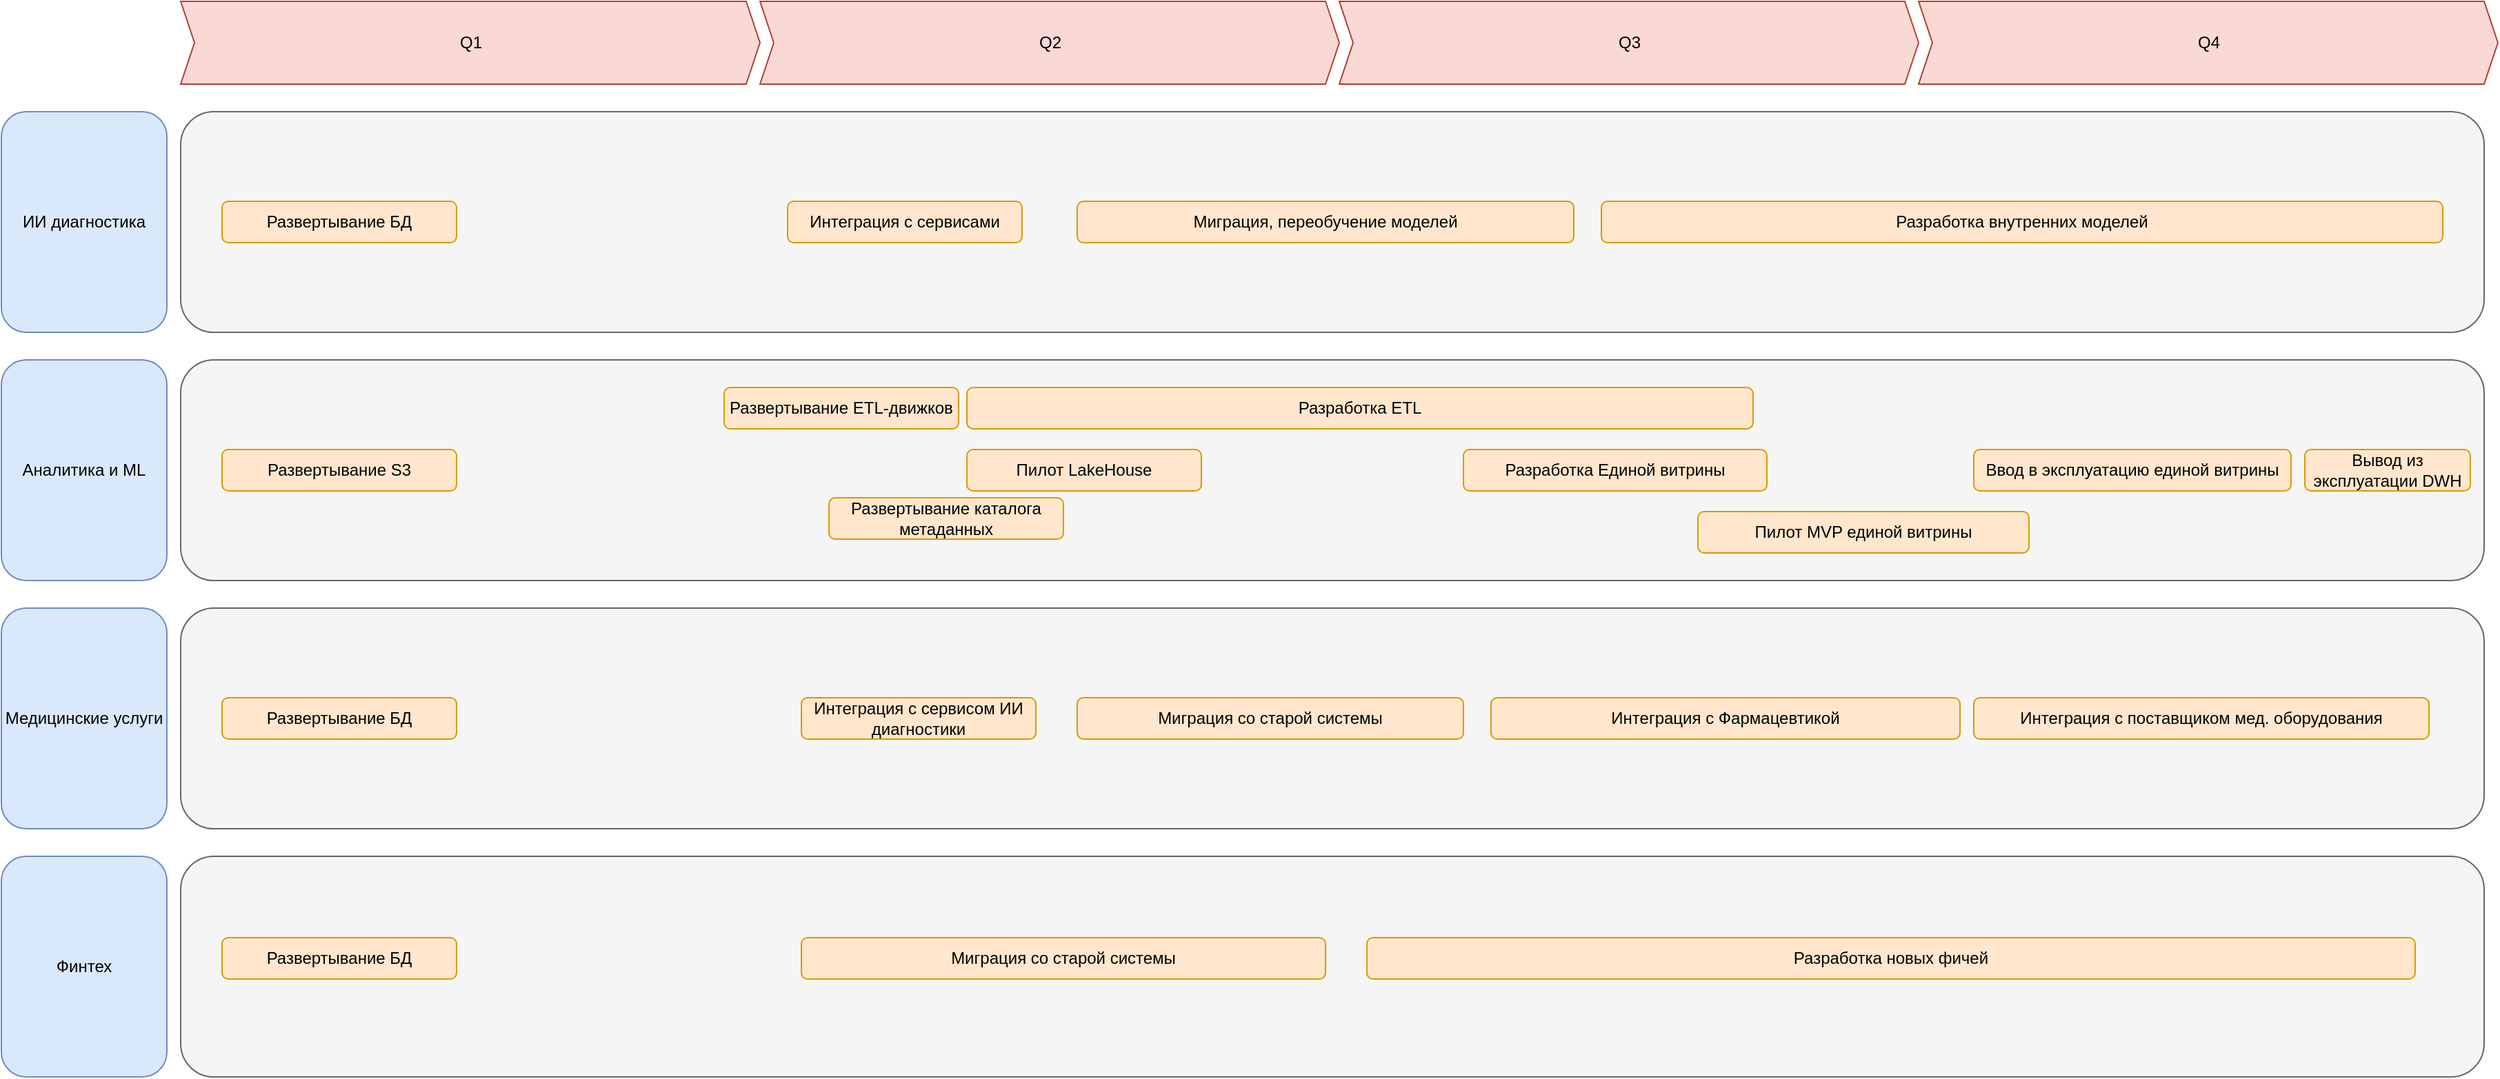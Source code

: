 <mxfile version="27.0.2">
  <diagram name="Страница — 1" id="i2fdYvcwtz1-ZjgtFgTK">
    <mxGraphModel dx="2253" dy="841" grid="1" gridSize="10" guides="1" tooltips="1" connect="1" arrows="1" fold="1" page="1" pageScale="1" pageWidth="827" pageHeight="1169" math="0" shadow="0">
      <root>
        <mxCell id="0" />
        <mxCell id="1" parent="0" />
        <mxCell id="DC0lNA1xcFuRWykVNkiX-1" value="Q1" style="html=1;shadow=0;dashed=0;align=center;verticalAlign=middle;shape=mxgraph.arrows2.arrow;dy=0;dx=10;notch=10;fillColor=#fad9d5;strokeColor=#ae4132;" parent="1" vertex="1">
          <mxGeometry x="20" y="250" width="420" height="60" as="geometry" />
        </mxCell>
        <mxCell id="DC0lNA1xcFuRWykVNkiX-2" value="Медицинские услуги" style="rounded=1;whiteSpace=wrap;html=1;fillColor=#dae8fc;strokeColor=#6c8ebf;" parent="1" vertex="1">
          <mxGeometry x="-110" y="690" width="120" height="160" as="geometry" />
        </mxCell>
        <mxCell id="DC0lNA1xcFuRWykVNkiX-3" value="ИИ диагностика" style="rounded=1;whiteSpace=wrap;html=1;fillColor=#dae8fc;strokeColor=#6c8ebf;" parent="1" vertex="1">
          <mxGeometry x="-110" y="330" width="120" height="160" as="geometry" />
        </mxCell>
        <mxCell id="DC0lNA1xcFuRWykVNkiX-4" value="Финтех" style="rounded=1;whiteSpace=wrap;html=1;fillColor=#dae8fc;strokeColor=#6c8ebf;" parent="1" vertex="1">
          <mxGeometry x="-110" y="870" width="120" height="160" as="geometry" />
        </mxCell>
        <mxCell id="DC0lNA1xcFuRWykVNkiX-5" value="Q2" style="html=1;shadow=0;dashed=0;align=center;verticalAlign=middle;shape=mxgraph.arrows2.arrow;dy=0;dx=10;notch=10;fillColor=#fad9d5;strokeColor=#ae4132;" parent="1" vertex="1">
          <mxGeometry x="440" y="250" width="420" height="60" as="geometry" />
        </mxCell>
        <mxCell id="DC0lNA1xcFuRWykVNkiX-6" value="Q3" style="html=1;shadow=0;dashed=0;align=center;verticalAlign=middle;shape=mxgraph.arrows2.arrow;dy=0;dx=10;notch=10;fillColor=#fad9d5;strokeColor=#ae4132;" parent="1" vertex="1">
          <mxGeometry x="860" y="250" width="420" height="60" as="geometry" />
        </mxCell>
        <mxCell id="DC0lNA1xcFuRWykVNkiX-7" value="" style="rounded=1;whiteSpace=wrap;html=1;fillColor=#f5f5f5;fontColor=#333333;strokeColor=#666666;" parent="1" vertex="1">
          <mxGeometry x="20" y="690" width="1670" height="160" as="geometry" />
        </mxCell>
        <mxCell id="DC0lNA1xcFuRWykVNkiX-8" value="" style="rounded=1;whiteSpace=wrap;html=1;fillColor=#f5f5f5;fontColor=#333333;strokeColor=#666666;" parent="1" vertex="1">
          <mxGeometry x="20" y="870" width="1670" height="160" as="geometry" />
        </mxCell>
        <mxCell id="DC0lNA1xcFuRWykVNkiX-9" value="" style="rounded=1;whiteSpace=wrap;html=1;fillColor=#f5f5f5;fontColor=#333333;strokeColor=#666666;" parent="1" vertex="1">
          <mxGeometry x="20" y="330" width="1670" height="160" as="geometry" />
        </mxCell>
        <mxCell id="DC0lNA1xcFuRWykVNkiX-14" value="Аналитика и ML" style="rounded=1;whiteSpace=wrap;html=1;fillColor=#dae8fc;strokeColor=#6c8ebf;" parent="1" vertex="1">
          <mxGeometry x="-110" y="510" width="120" height="160" as="geometry" />
        </mxCell>
        <mxCell id="DC0lNA1xcFuRWykVNkiX-15" value="" style="rounded=1;whiteSpace=wrap;html=1;fillColor=#f5f5f5;fontColor=#333333;strokeColor=#666666;" parent="1" vertex="1">
          <mxGeometry x="20" y="510" width="1670" height="160" as="geometry" />
        </mxCell>
        <mxCell id="DC0lNA1xcFuRWykVNkiX-18" value="Развертывание БД" style="rounded=1;whiteSpace=wrap;html=1;fillColor=#ffe6cc;strokeColor=#d79b00;" parent="1" vertex="1">
          <mxGeometry x="50" y="755" width="170" height="30" as="geometry" />
        </mxCell>
        <mxCell id="DC0lNA1xcFuRWykVNkiX-20" style="edgeStyle=orthogonalEdgeStyle;rounded=0;orthogonalLoop=1;jettySize=auto;html=1;exitX=0.5;exitY=1;exitDx=0;exitDy=0;" parent="1" edge="1">
          <mxGeometry relative="1" as="geometry">
            <mxPoint x="340" y="760" as="sourcePoint" />
            <mxPoint x="340" y="760" as="targetPoint" />
          </mxGeometry>
        </mxCell>
        <mxCell id="DC0lNA1xcFuRWykVNkiX-29" value="Q4" style="html=1;shadow=0;dashed=0;align=center;verticalAlign=middle;shape=mxgraph.arrows2.arrow;dy=0;dx=10;notch=10;fillColor=#fad9d5;strokeColor=#ae4132;" parent="1" vertex="1">
          <mxGeometry x="1280" y="250" width="420" height="60" as="geometry" />
        </mxCell>
        <mxCell id="DC0lNA1xcFuRWykVNkiX-31" value="Развертывание БД" style="rounded=1;whiteSpace=wrap;html=1;fillColor=#ffe6cc;strokeColor=#d79b00;" parent="1" vertex="1">
          <mxGeometry x="50" y="929" width="170" height="30" as="geometry" />
        </mxCell>
        <mxCell id="DC0lNA1xcFuRWykVNkiX-32" value="Развертывание БД" style="rounded=1;whiteSpace=wrap;html=1;fillColor=#ffe6cc;strokeColor=#d79b00;" parent="1" vertex="1">
          <mxGeometry x="50" y="395" width="170" height="30" as="geometry" />
        </mxCell>
        <mxCell id="DC0lNA1xcFuRWykVNkiX-33" value="Развертывание S3" style="rounded=1;whiteSpace=wrap;html=1;fillColor=#ffe6cc;strokeColor=#d79b00;" parent="1" vertex="1">
          <mxGeometry x="50" y="575" width="170" height="30" as="geometry" />
        </mxCell>
        <mxCell id="DC0lNA1xcFuRWykVNkiX-34" value="Развертывание ETL-движков" style="rounded=1;whiteSpace=wrap;html=1;fillColor=#ffe6cc;strokeColor=#d79b00;" parent="1" vertex="1">
          <mxGeometry x="414" y="530" width="170" height="30" as="geometry" />
        </mxCell>
        <mxCell id="DC0lNA1xcFuRWykVNkiX-35" value="Развертывание каталога метаданных" style="rounded=1;whiteSpace=wrap;html=1;fillColor=#ffe6cc;strokeColor=#d79b00;" parent="1" vertex="1">
          <mxGeometry x="490" y="610" width="170" height="30" as="geometry" />
        </mxCell>
        <mxCell id="DC0lNA1xcFuRWykVNkiX-36" value="Пилот LakeHouse" style="rounded=1;whiteSpace=wrap;html=1;fillColor=#ffe6cc;strokeColor=#d79b00;" parent="1" vertex="1">
          <mxGeometry x="590" y="575" width="170" height="30" as="geometry" />
        </mxCell>
        <mxCell id="DC0lNA1xcFuRWykVNkiX-37" value="Разработка Единой витрины" style="rounded=1;whiteSpace=wrap;html=1;fillColor=#ffe6cc;strokeColor=#d79b00;" parent="1" vertex="1">
          <mxGeometry x="950" y="575" width="220" height="30" as="geometry" />
        </mxCell>
        <mxCell id="DC0lNA1xcFuRWykVNkiX-43" value="Разработка ETL" style="rounded=1;whiteSpace=wrap;html=1;fillColor=#ffe6cc;strokeColor=#d79b00;" parent="1" vertex="1">
          <mxGeometry x="590" y="530" width="570" height="30" as="geometry" />
        </mxCell>
        <mxCell id="DC0lNA1xcFuRWykVNkiX-45" value="Интеграция с сервисами" style="rounded=1;whiteSpace=wrap;html=1;fillColor=#ffe6cc;strokeColor=#d79b00;" parent="1" vertex="1">
          <mxGeometry x="460" y="395" width="170" height="30" as="geometry" />
        </mxCell>
        <mxCell id="DC0lNA1xcFuRWykVNkiX-46" value="Интеграция с сервисом ИИ диагностики" style="rounded=1;whiteSpace=wrap;html=1;fillColor=#ffe6cc;strokeColor=#d79b00;" parent="1" vertex="1">
          <mxGeometry x="470" y="755" width="170" height="30" as="geometry" />
        </mxCell>
        <mxCell id="DC0lNA1xcFuRWykVNkiX-47" value="Миграция cо старой системы" style="rounded=1;whiteSpace=wrap;html=1;fillColor=#ffe6cc;strokeColor=#d79b00;" parent="1" vertex="1">
          <mxGeometry x="670" y="755" width="280" height="30" as="geometry" />
        </mxCell>
        <mxCell id="DC0lNA1xcFuRWykVNkiX-48" value="Миграция cо старой системы" style="rounded=1;whiteSpace=wrap;html=1;fillColor=#ffe6cc;strokeColor=#d79b00;" parent="1" vertex="1">
          <mxGeometry x="470" y="929" width="380" height="30" as="geometry" />
        </mxCell>
        <mxCell id="DC0lNA1xcFuRWykVNkiX-49" value="Миграция, переобучение моделей" style="rounded=1;whiteSpace=wrap;html=1;fillColor=#ffe6cc;strokeColor=#d79b00;" parent="1" vertex="1">
          <mxGeometry x="670" y="395" width="360" height="30" as="geometry" />
        </mxCell>
        <mxCell id="DC0lNA1xcFuRWykVNkiX-50" value="Пилот MVP единой витрины" style="rounded=1;whiteSpace=wrap;html=1;fillColor=#ffe6cc;strokeColor=#d79b00;" parent="1" vertex="1">
          <mxGeometry x="1120" y="620" width="240" height="30" as="geometry" />
        </mxCell>
        <mxCell id="DC0lNA1xcFuRWykVNkiX-51" value="Ввод в эксплуатацию единой витрины" style="rounded=1;whiteSpace=wrap;html=1;fillColor=#ffe6cc;strokeColor=#d79b00;" parent="1" vertex="1">
          <mxGeometry x="1320" y="575" width="230" height="30" as="geometry" />
        </mxCell>
        <mxCell id="DC0lNA1xcFuRWykVNkiX-52" value="Интеграция с Фармацевтикой" style="rounded=1;whiteSpace=wrap;html=1;fillColor=#ffe6cc;strokeColor=#d79b00;" parent="1" vertex="1">
          <mxGeometry x="970" y="755" width="340" height="30" as="geometry" />
        </mxCell>
        <mxCell id="DC0lNA1xcFuRWykVNkiX-53" value="Интеграция с поставщиком мед. оборудования" style="rounded=1;whiteSpace=wrap;html=1;fillColor=#ffe6cc;strokeColor=#d79b00;" parent="1" vertex="1">
          <mxGeometry x="1320" y="755" width="330" height="30" as="geometry" />
        </mxCell>
        <mxCell id="DC0lNA1xcFuRWykVNkiX-55" value="Разработка новых фичей" style="rounded=1;whiteSpace=wrap;html=1;fillColor=#ffe6cc;strokeColor=#d79b00;" parent="1" vertex="1">
          <mxGeometry x="880" y="929" width="760" height="30" as="geometry" />
        </mxCell>
        <mxCell id="DC0lNA1xcFuRWykVNkiX-56" value="Разработка внутренних моделей" style="rounded=1;whiteSpace=wrap;html=1;fillColor=#ffe6cc;strokeColor=#d79b00;" parent="1" vertex="1">
          <mxGeometry x="1050" y="395" width="610" height="30" as="geometry" />
        </mxCell>
        <mxCell id="DC0lNA1xcFuRWykVNkiX-57" value="Вывод из эксплуатации DWH" style="rounded=1;whiteSpace=wrap;html=1;fillColor=#ffe6cc;strokeColor=#d79b00;" parent="1" vertex="1">
          <mxGeometry x="1560" y="575" width="120" height="30" as="geometry" />
        </mxCell>
      </root>
    </mxGraphModel>
  </diagram>
</mxfile>
